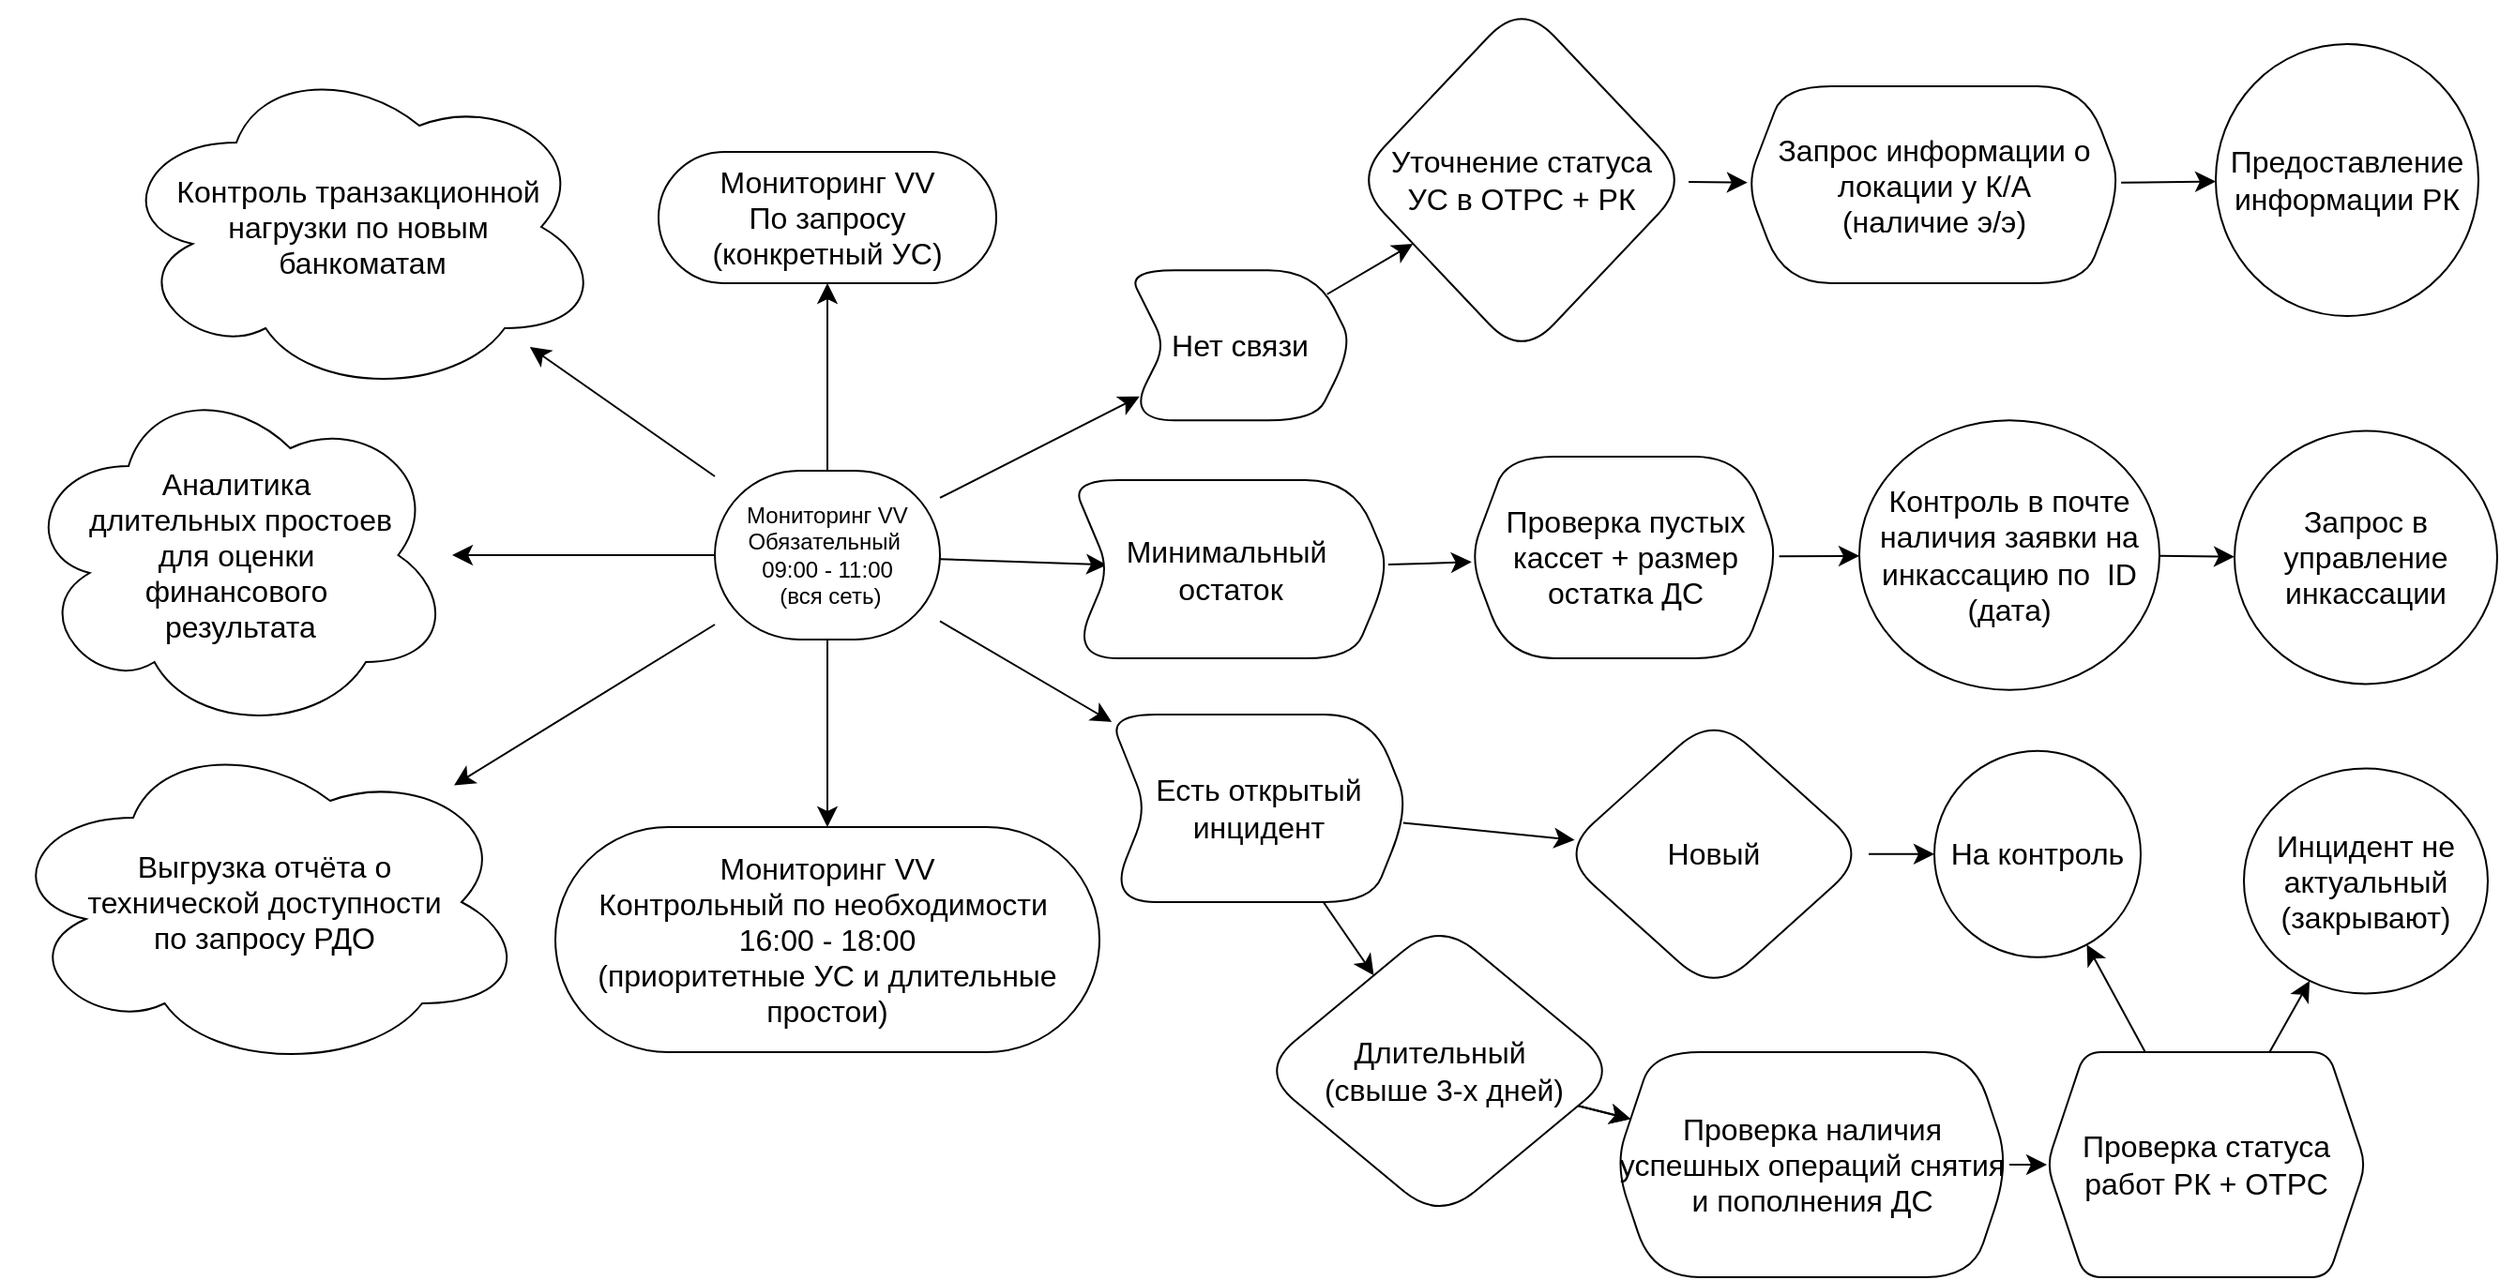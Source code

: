 <mxfile version="21.3.8" type="github" pages="2">
  <diagram name="Page-1" id="2a216829-ef6e-dabb-86c1-c78162f3ba2b">
    <mxGraphModel dx="1665" dy="2433" grid="1" gridSize="10" guides="1" tooltips="1" connect="1" arrows="1" fold="1" page="1" pageScale="1" pageWidth="850" pageHeight="1100" background="none" math="0" shadow="0">
      <root>
        <mxCell id="0" />
        <mxCell id="1" parent="0" />
        <mxCell id="KheuGGBMibdA3uTBBUTA-31" value="Есть открытый инцидент" style="shape=step;perimeter=stepPerimeter;whiteSpace=wrap;html=1;fixedSize=1;rounded=1;arcSize=50;fontSize=16;" vertex="1" parent="1">
          <mxGeometry x="290" y="360" width="160" height="100" as="geometry" />
        </mxCell>
        <mxCell id="KheuGGBMibdA3uTBBUTA-58" value="Инцидент не актуальный (закрывают)" style="ellipse;whiteSpace=wrap;html=1;fontSize=16;rounded=1;arcSize=18;" vertex="1" parent="1">
          <mxGeometry x="895" y="388.75" width="130" height="120" as="geometry" />
        </mxCell>
        <mxCell id="KheuGGBMibdA3uTBBUTA-26" value="" style="edgeStyle=none;curved=1;rounded=0;orthogonalLoop=1;jettySize=auto;html=1;fontSize=12;startSize=8;endSize=8;" edge="1" parent="1" source="7a84cebc1def654-2" target="KheuGGBMibdA3uTBBUTA-25">
          <mxGeometry relative="1" as="geometry" />
        </mxCell>
        <mxCell id="KheuGGBMibdA3uTBBUTA-30" value="" style="edgeStyle=none;curved=1;rounded=0;orthogonalLoop=1;jettySize=auto;html=1;fontSize=12;startSize=8;endSize=8;" edge="1" parent="1" source="7a84cebc1def654-2" target="KheuGGBMibdA3uTBBUTA-29">
          <mxGeometry relative="1" as="geometry" />
        </mxCell>
        <mxCell id="KheuGGBMibdA3uTBBUTA-32" value="" style="edgeStyle=none;curved=1;rounded=0;orthogonalLoop=1;jettySize=auto;html=1;fontSize=12;startSize=8;endSize=8;" edge="1" parent="1" source="7a84cebc1def654-2" target="KheuGGBMibdA3uTBBUTA-31">
          <mxGeometry relative="1" as="geometry" />
        </mxCell>
        <mxCell id="KheuGGBMibdA3uTBBUTA-37" value="" style="edgeStyle=none;curved=1;rounded=0;orthogonalLoop=1;jettySize=auto;html=1;fontSize=12;startSize=8;endSize=8;" edge="1" parent="1" source="7a84cebc1def654-2" target="KheuGGBMibdA3uTBBUTA-36">
          <mxGeometry relative="1" as="geometry" />
        </mxCell>
        <mxCell id="KheuGGBMibdA3uTBBUTA-62" value="" style="edgeStyle=none;curved=1;rounded=0;orthogonalLoop=1;jettySize=auto;html=1;fontSize=12;startSize=8;endSize=8;" edge="1" parent="1" source="7a84cebc1def654-2" target="KheuGGBMibdA3uTBBUTA-61">
          <mxGeometry relative="1" as="geometry" />
        </mxCell>
        <mxCell id="KheuGGBMibdA3uTBBUTA-64" value="" style="edgeStyle=none;curved=1;rounded=0;orthogonalLoop=1;jettySize=auto;html=1;fontSize=12;startSize=8;endSize=8;" edge="1" parent="1" source="7a84cebc1def654-2" target="KheuGGBMibdA3uTBBUTA-63">
          <mxGeometry relative="1" as="geometry" />
        </mxCell>
        <mxCell id="KheuGGBMibdA3uTBBUTA-78" value="" style="edgeStyle=none;curved=1;rounded=0;orthogonalLoop=1;jettySize=auto;html=1;fontSize=12;startSize=8;endSize=8;" edge="1" parent="1" source="7a84cebc1def654-2" target="KheuGGBMibdA3uTBBUTA-77">
          <mxGeometry relative="1" as="geometry" />
        </mxCell>
        <mxCell id="KheuGGBMibdA3uTBBUTA-81" value="" style="edgeStyle=none;curved=1;rounded=0;orthogonalLoop=1;jettySize=auto;html=1;fontSize=12;startSize=8;endSize=8;" edge="1" parent="1" source="7a84cebc1def654-2" target="KheuGGBMibdA3uTBBUTA-80">
          <mxGeometry relative="1" as="geometry" />
        </mxCell>
        <mxCell id="7a84cebc1def654-2" value="Мониторинг VV&lt;br&gt;Обязательный&amp;nbsp;&lt;br&gt;09:00 - 11:00&lt;br&gt;&amp;nbsp;(вся сеть)" style="shape=ext;rounded=1;html=1;whiteSpace=wrap;arcSize=50;direction=west;" parent="1" vertex="1">
          <mxGeometry x="80" y="230" width="120" height="90" as="geometry" />
        </mxCell>
        <mxCell id="KheuGGBMibdA3uTBBUTA-68" value="" style="edgeStyle=none;curved=1;rounded=0;orthogonalLoop=1;jettySize=auto;html=1;fontSize=12;startSize=8;endSize=8;" edge="1" parent="1" source="KheuGGBMibdA3uTBBUTA-25" target="KheuGGBMibdA3uTBBUTA-67">
          <mxGeometry relative="1" as="geometry" />
        </mxCell>
        <mxCell id="KheuGGBMibdA3uTBBUTA-25" value="Минимальный&amp;nbsp;&lt;br&gt;остаток" style="shape=step;perimeter=stepPerimeter;whiteSpace=wrap;html=1;fixedSize=1;rounded=1;arcSize=50;fontSize=16;" vertex="1" parent="1">
          <mxGeometry x="270" y="235" width="170" height="95" as="geometry" />
        </mxCell>
        <mxCell id="KheuGGBMibdA3uTBBUTA-39" value="" style="edgeStyle=none;curved=1;rounded=0;orthogonalLoop=1;jettySize=auto;html=1;fontSize=12;startSize=8;endSize=8;" edge="1" parent="1" source="KheuGGBMibdA3uTBBUTA-29" target="KheuGGBMibdA3uTBBUTA-38">
          <mxGeometry relative="1" as="geometry" />
        </mxCell>
        <mxCell id="KheuGGBMibdA3uTBBUTA-29" value="Нет связи" style="shape=step;perimeter=stepPerimeter;whiteSpace=wrap;html=1;fixedSize=1;rounded=1;arcSize=50;fontSize=16;" vertex="1" parent="1">
          <mxGeometry x="300" y="123.13" width="120" height="80" as="geometry" />
        </mxCell>
        <mxCell id="KheuGGBMibdA3uTBBUTA-51" value="" style="edgeStyle=none;curved=1;rounded=0;orthogonalLoop=1;jettySize=auto;html=1;fontSize=12;startSize=8;endSize=8;" edge="1" parent="1" source="KheuGGBMibdA3uTBBUTA-31" target="KheuGGBMibdA3uTBBUTA-50">
          <mxGeometry relative="1" as="geometry" />
        </mxCell>
        <mxCell id="KheuGGBMibdA3uTBBUTA-53" value="" style="edgeStyle=none;curved=1;rounded=0;orthogonalLoop=1;jettySize=auto;html=1;fontSize=12;startSize=8;endSize=8;" edge="1" parent="1" source="KheuGGBMibdA3uTBBUTA-31" target="KheuGGBMibdA3uTBBUTA-52">
          <mxGeometry relative="1" as="geometry" />
        </mxCell>
        <mxCell id="KheuGGBMibdA3uTBBUTA-36" value="Выгрузка отчёта о &lt;br&gt;технической доступности &lt;br&gt;по запросу РДО" style="ellipse;shape=cloud;whiteSpace=wrap;html=1;rounded=1;arcSize=50;fontSize=16;" vertex="1" parent="1">
          <mxGeometry x="-300" y="370" width="280" height="180" as="geometry" />
        </mxCell>
        <mxCell id="KheuGGBMibdA3uTBBUTA-41" value="" style="edgeStyle=none;curved=1;rounded=0;orthogonalLoop=1;jettySize=auto;html=1;fontSize=12;startSize=8;endSize=8;" edge="1" parent="1" source="KheuGGBMibdA3uTBBUTA-38" target="KheuGGBMibdA3uTBBUTA-40">
          <mxGeometry relative="1" as="geometry" />
        </mxCell>
        <mxCell id="KheuGGBMibdA3uTBBUTA-38" value="Уточнение статуса&lt;br&gt;УС в ОТРС + РК" style="rhombus;whiteSpace=wrap;html=1;fontSize=16;rounded=1;arcSize=50;" vertex="1" parent="1">
          <mxGeometry x="420" y="-20" width="180" height="190" as="geometry" />
        </mxCell>
        <mxCell id="KheuGGBMibdA3uTBBUTA-49" value="" style="edgeStyle=none;curved=1;rounded=0;orthogonalLoop=1;jettySize=auto;html=1;fontSize=12;startSize=8;endSize=8;" edge="1" parent="1" source="KheuGGBMibdA3uTBBUTA-40" target="KheuGGBMibdA3uTBBUTA-48">
          <mxGeometry relative="1" as="geometry" />
        </mxCell>
        <mxCell id="KheuGGBMibdA3uTBBUTA-40" value="Запрос информации о локации у К/А &lt;br&gt;(наличие э/э)" style="shape=hexagon;perimeter=hexagonPerimeter2;whiteSpace=wrap;html=1;fixedSize=1;fontSize=16;rounded=1;arcSize=50;" vertex="1" parent="1">
          <mxGeometry x="630" y="25" width="200" height="105" as="geometry" />
        </mxCell>
        <mxCell id="KheuGGBMibdA3uTBBUTA-48" value="Предоставление информации РК" style="ellipse;whiteSpace=wrap;html=1;fontSize=16;rounded=1;arcSize=50;" vertex="1" parent="1">
          <mxGeometry x="880" y="2.5" width="140" height="145" as="geometry" />
        </mxCell>
        <mxCell id="KheuGGBMibdA3uTBBUTA-55" value="" style="edgeStyle=none;curved=1;rounded=0;orthogonalLoop=1;jettySize=auto;html=1;fontSize=12;startSize=8;endSize=8;" edge="1" parent="1" source="KheuGGBMibdA3uTBBUTA-73" target="KheuGGBMibdA3uTBBUTA-54">
          <mxGeometry relative="1" as="geometry" />
        </mxCell>
        <mxCell id="KheuGGBMibdA3uTBBUTA-84" value="" style="edgeStyle=none;curved=1;rounded=0;orthogonalLoop=1;jettySize=auto;html=1;fontSize=12;startSize=8;endSize=8;" edge="1" parent="1" source="KheuGGBMibdA3uTBBUTA-50" target="KheuGGBMibdA3uTBBUTA-73">
          <mxGeometry relative="1" as="geometry" />
        </mxCell>
        <mxCell id="KheuGGBMibdA3uTBBUTA-50" value="Длительный&lt;br&gt;&amp;nbsp;(свыше 3-х дней)" style="rhombus;whiteSpace=wrap;html=1;fontSize=16;rounded=1;arcSize=50;" vertex="1" parent="1">
          <mxGeometry x="370" y="470" width="192.5" height="160" as="geometry" />
        </mxCell>
        <mxCell id="KheuGGBMibdA3uTBBUTA-87" value="" style="edgeStyle=none;curved=1;rounded=0;orthogonalLoop=1;jettySize=auto;html=1;fontSize=12;startSize=8;endSize=8;" edge="1" parent="1" source="KheuGGBMibdA3uTBBUTA-52" target="KheuGGBMibdA3uTBBUTA-56">
          <mxGeometry relative="1" as="geometry" />
        </mxCell>
        <mxCell id="KheuGGBMibdA3uTBBUTA-52" value="Новый" style="rhombus;whiteSpace=wrap;html=1;fontSize=16;rounded=1;arcSize=50;" vertex="1" parent="1">
          <mxGeometry x="530" y="360" width="165" height="148.75" as="geometry" />
        </mxCell>
        <mxCell id="KheuGGBMibdA3uTBBUTA-57" value="" style="edgeStyle=none;curved=1;rounded=0;orthogonalLoop=1;jettySize=auto;html=1;fontSize=12;startSize=8;endSize=8;" edge="1" parent="1" source="KheuGGBMibdA3uTBBUTA-54" target="KheuGGBMibdA3uTBBUTA-56">
          <mxGeometry relative="1" as="geometry" />
        </mxCell>
        <mxCell id="KheuGGBMibdA3uTBBUTA-59" value="" style="edgeStyle=none;curved=1;rounded=0;orthogonalLoop=1;jettySize=auto;html=1;fontSize=12;startSize=8;endSize=8;" edge="1" parent="1" source="KheuGGBMibdA3uTBBUTA-54" target="KheuGGBMibdA3uTBBUTA-58">
          <mxGeometry relative="1" as="geometry" />
        </mxCell>
        <mxCell id="KheuGGBMibdA3uTBBUTA-54" value="Проверка статуса работ РК + ОТРС" style="shape=hexagon;perimeter=hexagonPerimeter2;whiteSpace=wrap;html=1;fixedSize=1;fontSize=16;rounded=1;arcSize=18;" vertex="1" parent="1">
          <mxGeometry x="790" y="540" width="170" height="120" as="geometry" />
        </mxCell>
        <mxCell id="KheuGGBMibdA3uTBBUTA-56" value="На контроль" style="ellipse;whiteSpace=wrap;html=1;fontSize=16;rounded=1;arcSize=18;" vertex="1" parent="1">
          <mxGeometry x="730" y="379.38" width="110" height="110" as="geometry" />
        </mxCell>
        <mxCell id="KheuGGBMibdA3uTBBUTA-61" value="Аналитика&lt;br&gt;&amp;nbsp;длительных простоев&lt;br&gt;для оценки&lt;br&gt;финансового&lt;br&gt;&amp;nbsp;результата" style="ellipse;shape=cloud;whiteSpace=wrap;html=1;rounded=1;arcSize=50;fontSize=16;" vertex="1" parent="1">
          <mxGeometry x="-290" y="180" width="230" height="190" as="geometry" />
        </mxCell>
        <mxCell id="KheuGGBMibdA3uTBBUTA-63" value="Контроль транзакционной &lt;br&gt;нагрузки по новым&lt;br&gt;&amp;nbsp;банкоматам" style="ellipse;shape=cloud;whiteSpace=wrap;html=1;rounded=1;arcSize=50;fontSize=16;" vertex="1" parent="1">
          <mxGeometry x="-240" y="10" width="260" height="180" as="geometry" />
        </mxCell>
        <mxCell id="KheuGGBMibdA3uTBBUTA-70" value="" style="edgeStyle=none;curved=1;rounded=0;orthogonalLoop=1;jettySize=auto;html=1;fontSize=12;startSize=8;endSize=8;" edge="1" parent="1" source="KheuGGBMibdA3uTBBUTA-67" target="KheuGGBMibdA3uTBBUTA-69">
          <mxGeometry relative="1" as="geometry" />
        </mxCell>
        <mxCell id="KheuGGBMibdA3uTBBUTA-67" value="Проверка пустых кассет + размер остатка ДС" style="shape=hexagon;perimeter=hexagonPerimeter2;whiteSpace=wrap;html=1;fixedSize=1;fontSize=16;rounded=1;arcSize=50;" vertex="1" parent="1">
          <mxGeometry x="482.5" y="222.5" width="165" height="107.5" as="geometry" />
        </mxCell>
        <mxCell id="KheuGGBMibdA3uTBBUTA-83" value="" style="edgeStyle=none;curved=1;rounded=0;orthogonalLoop=1;jettySize=auto;html=1;fontSize=12;startSize=8;endSize=8;" edge="1" parent="1" source="KheuGGBMibdA3uTBBUTA-69" target="KheuGGBMibdA3uTBBUTA-82">
          <mxGeometry relative="1" as="geometry" />
        </mxCell>
        <mxCell id="KheuGGBMibdA3uTBBUTA-69" value="Контроль в почте наличия заявки на инкассацию по&amp;nbsp; ID (дата)" style="ellipse;whiteSpace=wrap;html=1;fontSize=16;rounded=1;arcSize=50;" vertex="1" parent="1">
          <mxGeometry x="690" y="203.13" width="160" height="143.75" as="geometry" />
        </mxCell>
        <mxCell id="KheuGGBMibdA3uTBBUTA-77" value="Мониторинг VV&lt;br&gt;Контрольный по необходимости&amp;nbsp;&lt;br&gt;16:00 - 18:00&lt;br&gt;(приоритетные УС и длительные простои)" style="rounded=1;whiteSpace=wrap;html=1;arcSize=50;fontSize=16;" vertex="1" parent="1">
          <mxGeometry x="-5" y="420" width="290" height="120" as="geometry" />
        </mxCell>
        <mxCell id="KheuGGBMibdA3uTBBUTA-80" value="Мониторинг VV&lt;br&gt;По запросу (конкретный УС)" style="whiteSpace=wrap;html=1;rounded=1;arcSize=50;fontSize=16;" vertex="1" parent="1">
          <mxGeometry x="50" y="60" width="180" height="70" as="geometry" />
        </mxCell>
        <mxCell id="KheuGGBMibdA3uTBBUTA-82" value="Запрос в управление инкассации" style="ellipse;whiteSpace=wrap;html=1;fontSize=16;rounded=1;arcSize=50;" vertex="1" parent="1">
          <mxGeometry x="890" y="208.75" width="140" height="134.99" as="geometry" />
        </mxCell>
        <mxCell id="KheuGGBMibdA3uTBBUTA-85" value="" style="edgeStyle=none;curved=1;rounded=0;orthogonalLoop=1;jettySize=auto;html=1;fontSize=12;startSize=8;endSize=8;" edge="1" parent="1" source="KheuGGBMibdA3uTBBUTA-50" target="KheuGGBMibdA3uTBBUTA-73">
          <mxGeometry relative="1" as="geometry">
            <mxPoint x="532" y="575" as="sourcePoint" />
            <mxPoint x="709" y="642" as="targetPoint" />
          </mxGeometry>
        </mxCell>
        <mxCell id="KheuGGBMibdA3uTBBUTA-73" value="Проверка наличия успешных операций снятия и пополнения ДС" style="shape=hexagon;perimeter=hexagonPerimeter2;whiteSpace=wrap;html=1;fixedSize=1;fontSize=16;rounded=1;arcSize=50;" vertex="1" parent="1">
          <mxGeometry x="560" y="540" width="210" height="120" as="geometry" />
        </mxCell>
      </root>
    </mxGraphModel>
  </diagram>
  <diagram id="A0qNlgaubQNxFhgFj3bR" name="Страница 2">
    <mxGraphModel dx="326" dy="533" grid="0" gridSize="10" guides="1" tooltips="1" connect="1" arrows="1" fold="1" page="0" pageScale="1" pageWidth="827" pageHeight="1169" math="0" shadow="0">
      <root>
        <mxCell id="0" />
        <mxCell id="1" parent="0" />
      </root>
    </mxGraphModel>
  </diagram>
</mxfile>
